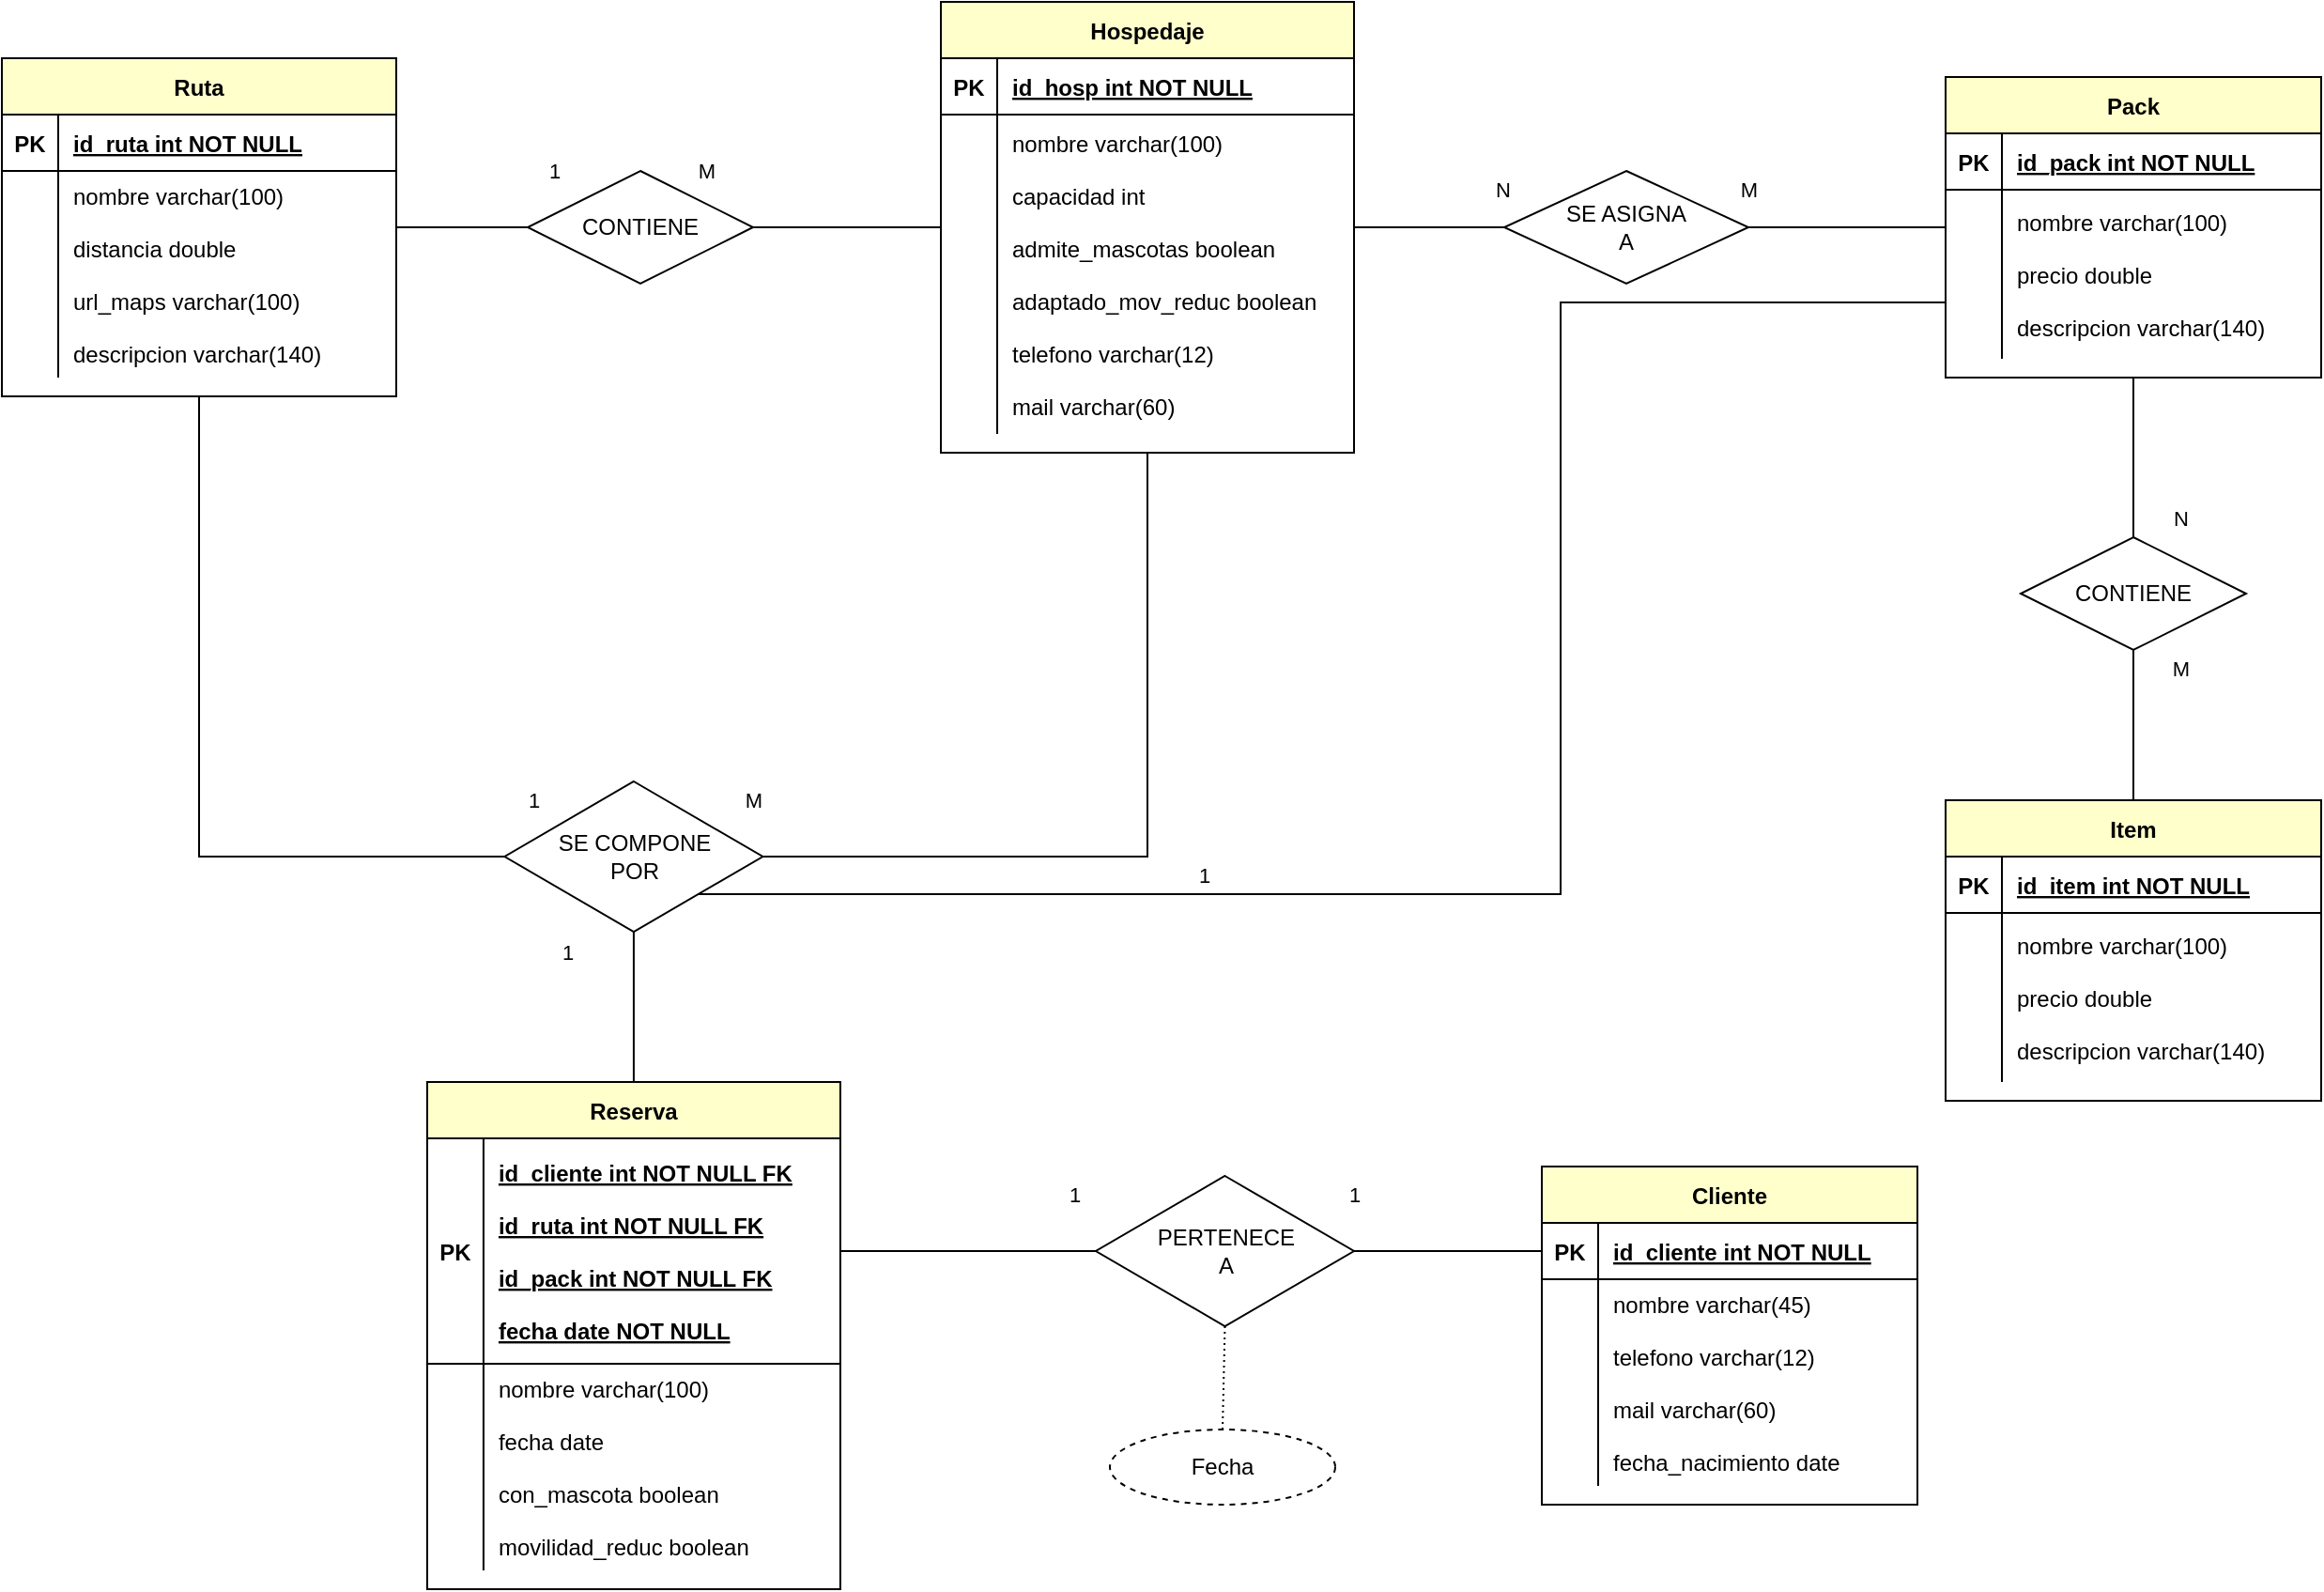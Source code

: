 <mxfile version="26.2.12">
  <diagram id="R2lEEEUBdFMjLlhIrx00" name="Page-1">
    <mxGraphModel dx="2040" dy="2210" grid="1" gridSize="10" guides="1" tooltips="1" connect="1" arrows="1" fold="1" page="1" pageScale="1" pageWidth="850" pageHeight="1100" math="0" shadow="0" extFonts="Permanent Marker^https://fonts.googleapis.com/css?family=Permanent+Marker">
      <root>
        <mxCell id="0" />
        <mxCell id="1" parent="0" />
        <mxCell id="Zo_2bjMGARa7aGYyb3JN-71" value="Cliente" style="shape=table;startSize=30;container=1;collapsible=1;childLayout=tableLayout;fixedRows=1;rowLines=0;fontStyle=1;align=center;resizeLast=1;fillColor=#FFFFCC;" vertex="1" parent="1">
          <mxGeometry x="860" y="-440" width="200" height="180" as="geometry">
            <mxRectangle x="770" y="560" width="80" height="30" as="alternateBounds" />
          </mxGeometry>
        </mxCell>
        <mxCell id="Zo_2bjMGARa7aGYyb3JN-72" value="" style="shape=partialRectangle;collapsible=0;dropTarget=0;pointerEvents=0;fillColor=none;points=[[0,0.5],[1,0.5]];portConstraint=eastwest;top=0;left=0;right=0;bottom=1;" vertex="1" parent="Zo_2bjMGARa7aGYyb3JN-71">
          <mxGeometry y="30" width="200" height="30" as="geometry" />
        </mxCell>
        <mxCell id="Zo_2bjMGARa7aGYyb3JN-73" value="PK" style="shape=partialRectangle;overflow=hidden;connectable=0;fillColor=none;top=0;left=0;bottom=0;right=0;fontStyle=1;" vertex="1" parent="Zo_2bjMGARa7aGYyb3JN-72">
          <mxGeometry width="30" height="30" as="geometry">
            <mxRectangle width="30" height="30" as="alternateBounds" />
          </mxGeometry>
        </mxCell>
        <mxCell id="Zo_2bjMGARa7aGYyb3JN-74" value="id_cliente int NOT NULL" style="shape=partialRectangle;overflow=hidden;connectable=0;fillColor=none;top=0;left=0;bottom=0;right=0;align=left;spacingLeft=6;fontStyle=5;" vertex="1" parent="Zo_2bjMGARa7aGYyb3JN-72">
          <mxGeometry x="30" width="170" height="30" as="geometry">
            <mxRectangle width="170" height="30" as="alternateBounds" />
          </mxGeometry>
        </mxCell>
        <mxCell id="Zo_2bjMGARa7aGYyb3JN-75" value="" style="shape=partialRectangle;collapsible=0;dropTarget=0;pointerEvents=0;fillColor=none;points=[[0,0.5],[1,0.5]];portConstraint=eastwest;top=0;left=0;right=0;bottom=0;" vertex="1" parent="Zo_2bjMGARa7aGYyb3JN-71">
          <mxGeometry y="60" width="200" height="110" as="geometry" />
        </mxCell>
        <mxCell id="Zo_2bjMGARa7aGYyb3JN-76" value="" style="shape=partialRectangle;overflow=hidden;connectable=0;fillColor=none;top=0;left=0;bottom=0;right=0;" vertex="1" parent="Zo_2bjMGARa7aGYyb3JN-75">
          <mxGeometry width="30" height="110" as="geometry">
            <mxRectangle width="30" height="110" as="alternateBounds" />
          </mxGeometry>
        </mxCell>
        <mxCell id="Zo_2bjMGARa7aGYyb3JN-77" value="nombre varchar(45)&#xa;&#xa;telefono varchar(12)&#xa;&#xa;mail varchar(60)&#xa;&#xa;fecha_nacimiento date" style="shape=partialRectangle;overflow=hidden;connectable=0;fillColor=none;top=0;left=0;bottom=0;right=0;align=left;spacingLeft=6;" vertex="1" parent="Zo_2bjMGARa7aGYyb3JN-75">
          <mxGeometry x="30" width="170" height="110" as="geometry">
            <mxRectangle width="170" height="110" as="alternateBounds" />
          </mxGeometry>
        </mxCell>
        <mxCell id="Zo_2bjMGARa7aGYyb3JN-78" value="Hospedaje" style="shape=table;startSize=30;container=1;collapsible=1;childLayout=tableLayout;fixedRows=1;rowLines=0;fontStyle=1;align=center;resizeLast=1;fillColor=#FFFFCC;" vertex="1" parent="1">
          <mxGeometry x="540" y="-1060" width="220" height="240" as="geometry">
            <mxRectangle x="565" y="80" width="100" height="30" as="alternateBounds" />
          </mxGeometry>
        </mxCell>
        <mxCell id="Zo_2bjMGARa7aGYyb3JN-79" value="" style="shape=partialRectangle;collapsible=0;dropTarget=0;pointerEvents=0;fillColor=none;points=[[0,0.5],[1,0.5]];portConstraint=eastwest;top=0;left=0;right=0;bottom=1;" vertex="1" parent="Zo_2bjMGARa7aGYyb3JN-78">
          <mxGeometry y="30" width="220" height="30" as="geometry" />
        </mxCell>
        <mxCell id="Zo_2bjMGARa7aGYyb3JN-80" value="PK" style="shape=partialRectangle;overflow=hidden;connectable=0;fillColor=none;top=0;left=0;bottom=0;right=0;fontStyle=1;" vertex="1" parent="Zo_2bjMGARa7aGYyb3JN-79">
          <mxGeometry width="30" height="30" as="geometry">
            <mxRectangle width="30" height="30" as="alternateBounds" />
          </mxGeometry>
        </mxCell>
        <mxCell id="Zo_2bjMGARa7aGYyb3JN-81" value="id_hosp int NOT NULL" style="shape=partialRectangle;overflow=hidden;connectable=0;fillColor=none;top=0;left=0;bottom=0;right=0;align=left;spacingLeft=6;fontStyle=5;" vertex="1" parent="Zo_2bjMGARa7aGYyb3JN-79">
          <mxGeometry x="30" width="190" height="30" as="geometry">
            <mxRectangle width="190" height="30" as="alternateBounds" />
          </mxGeometry>
        </mxCell>
        <mxCell id="Zo_2bjMGARa7aGYyb3JN-82" value="" style="shape=partialRectangle;collapsible=0;dropTarget=0;pointerEvents=0;fillColor=none;points=[[0,0.5],[1,0.5]];portConstraint=eastwest;top=0;left=0;right=0;bottom=0;" vertex="1" parent="Zo_2bjMGARa7aGYyb3JN-78">
          <mxGeometry y="60" width="220" height="170" as="geometry" />
        </mxCell>
        <mxCell id="Zo_2bjMGARa7aGYyb3JN-83" value="" style="shape=partialRectangle;overflow=hidden;connectable=0;fillColor=none;top=0;left=0;bottom=0;right=0;" vertex="1" parent="Zo_2bjMGARa7aGYyb3JN-82">
          <mxGeometry width="30" height="170" as="geometry">
            <mxRectangle width="30" height="170" as="alternateBounds" />
          </mxGeometry>
        </mxCell>
        <mxCell id="Zo_2bjMGARa7aGYyb3JN-84" value="nombre varchar(100)&#xa;&#xa;capacidad int&#xa;&#xa;admite_mascotas boolean&#xa;&#xa;adaptado_mov_reduc boolean&#xa;&#xa;telefono varchar(12)&#xa;&#xa;mail varchar(60)" style="shape=partialRectangle;overflow=hidden;connectable=0;fillColor=none;top=0;left=0;bottom=0;right=0;align=left;spacingLeft=6;" vertex="1" parent="Zo_2bjMGARa7aGYyb3JN-82">
          <mxGeometry x="30" width="190" height="170" as="geometry">
            <mxRectangle width="190" height="170" as="alternateBounds" />
          </mxGeometry>
        </mxCell>
        <mxCell id="Zo_2bjMGARa7aGYyb3JN-85" value="Ruta" style="shape=table;startSize=30;container=1;collapsible=1;childLayout=tableLayout;fixedRows=1;rowLines=0;fontStyle=1;align=center;resizeLast=1;fillColor=#FFFFCC;" vertex="1" parent="1">
          <mxGeometry x="40" y="-1030" width="210" height="180" as="geometry">
            <mxRectangle x="80" y="80" width="70" height="30" as="alternateBounds" />
          </mxGeometry>
        </mxCell>
        <mxCell id="Zo_2bjMGARa7aGYyb3JN-86" value="" style="shape=partialRectangle;collapsible=0;dropTarget=0;pointerEvents=0;fillColor=none;points=[[0,0.5],[1,0.5]];portConstraint=eastwest;top=0;left=0;right=0;bottom=1;" vertex="1" parent="Zo_2bjMGARa7aGYyb3JN-85">
          <mxGeometry y="30" width="210" height="30" as="geometry" />
        </mxCell>
        <mxCell id="Zo_2bjMGARa7aGYyb3JN-87" value="PK" style="shape=partialRectangle;overflow=hidden;connectable=0;fillColor=none;top=0;left=0;bottom=0;right=0;fontStyle=1;" vertex="1" parent="Zo_2bjMGARa7aGYyb3JN-86">
          <mxGeometry width="30" height="30" as="geometry">
            <mxRectangle width="30" height="30" as="alternateBounds" />
          </mxGeometry>
        </mxCell>
        <mxCell id="Zo_2bjMGARa7aGYyb3JN-88" value="id_ruta int NOT NULL" style="shape=partialRectangle;overflow=hidden;connectable=0;fillColor=none;top=0;left=0;bottom=0;right=0;align=left;spacingLeft=6;fontStyle=5;" vertex="1" parent="Zo_2bjMGARa7aGYyb3JN-86">
          <mxGeometry x="30" width="180" height="30" as="geometry">
            <mxRectangle width="180" height="30" as="alternateBounds" />
          </mxGeometry>
        </mxCell>
        <mxCell id="Zo_2bjMGARa7aGYyb3JN-89" value="" style="shape=partialRectangle;collapsible=0;dropTarget=0;pointerEvents=0;fillColor=none;points=[[0,0.5],[1,0.5]];portConstraint=eastwest;top=0;left=0;right=0;bottom=0;" vertex="1" parent="Zo_2bjMGARa7aGYyb3JN-85">
          <mxGeometry y="60" width="210" height="110" as="geometry" />
        </mxCell>
        <mxCell id="Zo_2bjMGARa7aGYyb3JN-90" value="" style="shape=partialRectangle;overflow=hidden;connectable=0;fillColor=none;top=0;left=0;bottom=0;right=0;" vertex="1" parent="Zo_2bjMGARa7aGYyb3JN-89">
          <mxGeometry width="30" height="110" as="geometry">
            <mxRectangle width="30" height="110" as="alternateBounds" />
          </mxGeometry>
        </mxCell>
        <mxCell id="Zo_2bjMGARa7aGYyb3JN-91" value="nombre varchar(100)&#xa;&#xa;distancia double&#xa;&#xa;url_maps varchar(100)&#xa;&#xa;descripcion varchar(140)" style="shape=partialRectangle;overflow=hidden;connectable=0;fillColor=none;top=0;left=0;bottom=0;right=0;align=left;spacingLeft=6;" vertex="1" parent="Zo_2bjMGARa7aGYyb3JN-89">
          <mxGeometry x="30" width="180" height="110" as="geometry">
            <mxRectangle width="180" height="110" as="alternateBounds" />
          </mxGeometry>
        </mxCell>
        <mxCell id="Zo_2bjMGARa7aGYyb3JN-92" value="Item" style="shape=table;startSize=30;container=1;collapsible=1;childLayout=tableLayout;fixedRows=1;rowLines=0;fontStyle=1;align=center;resizeLast=1;fillColor=#FFFFCC;" vertex="1" parent="1">
          <mxGeometry x="1075" y="-635" width="200" height="160" as="geometry">
            <mxRectangle x="1115" y="400" width="60" height="30" as="alternateBounds" />
          </mxGeometry>
        </mxCell>
        <mxCell id="Zo_2bjMGARa7aGYyb3JN-93" value="" style="shape=partialRectangle;collapsible=0;dropTarget=0;pointerEvents=0;fillColor=none;points=[[0,0.5],[1,0.5]];portConstraint=eastwest;top=0;left=0;right=0;bottom=1;" vertex="1" parent="Zo_2bjMGARa7aGYyb3JN-92">
          <mxGeometry y="30" width="200" height="30" as="geometry" />
        </mxCell>
        <mxCell id="Zo_2bjMGARa7aGYyb3JN-94" value="PK" style="shape=partialRectangle;overflow=hidden;connectable=0;fillColor=none;top=0;left=0;bottom=0;right=0;fontStyle=1;" vertex="1" parent="Zo_2bjMGARa7aGYyb3JN-93">
          <mxGeometry width="30" height="30" as="geometry">
            <mxRectangle width="30" height="30" as="alternateBounds" />
          </mxGeometry>
        </mxCell>
        <mxCell id="Zo_2bjMGARa7aGYyb3JN-95" value="id_item int NOT NULL" style="shape=partialRectangle;overflow=hidden;connectable=0;fillColor=none;top=0;left=0;bottom=0;right=0;align=left;spacingLeft=6;fontStyle=5;" vertex="1" parent="Zo_2bjMGARa7aGYyb3JN-93">
          <mxGeometry x="30" width="170" height="30" as="geometry">
            <mxRectangle width="170" height="30" as="alternateBounds" />
          </mxGeometry>
        </mxCell>
        <mxCell id="Zo_2bjMGARa7aGYyb3JN-96" value="" style="shape=partialRectangle;collapsible=0;dropTarget=0;pointerEvents=0;fillColor=none;points=[[0,0.5],[1,0.5]];portConstraint=eastwest;top=0;left=0;right=0;bottom=0;" vertex="1" parent="Zo_2bjMGARa7aGYyb3JN-92">
          <mxGeometry y="60" width="200" height="90" as="geometry" />
        </mxCell>
        <mxCell id="Zo_2bjMGARa7aGYyb3JN-97" value="" style="shape=partialRectangle;overflow=hidden;connectable=0;fillColor=none;top=0;left=0;bottom=0;right=0;" vertex="1" parent="Zo_2bjMGARa7aGYyb3JN-96">
          <mxGeometry width="30" height="90" as="geometry">
            <mxRectangle width="30" height="90" as="alternateBounds" />
          </mxGeometry>
        </mxCell>
        <mxCell id="Zo_2bjMGARa7aGYyb3JN-98" value="nombre varchar(100)&#xa;&#xa;precio double&#xa;&#xa;descripcion varchar(140)" style="shape=partialRectangle;overflow=hidden;connectable=0;fillColor=none;top=0;left=0;bottom=0;right=0;align=left;spacingLeft=6;" vertex="1" parent="Zo_2bjMGARa7aGYyb3JN-96">
          <mxGeometry x="30" width="170" height="90" as="geometry">
            <mxRectangle width="170" height="90" as="alternateBounds" />
          </mxGeometry>
        </mxCell>
        <mxCell id="Zo_2bjMGARa7aGYyb3JN-99" value="Pack" style="shape=table;startSize=30;container=1;collapsible=1;childLayout=tableLayout;fixedRows=1;rowLines=0;fontStyle=1;align=center;resizeLast=1;fillColor=#FFFFCC;" vertex="1" parent="1">
          <mxGeometry x="1075" y="-1020" width="200" height="160" as="geometry">
            <mxRectangle x="1040" y="80" width="70" height="30" as="alternateBounds" />
          </mxGeometry>
        </mxCell>
        <mxCell id="Zo_2bjMGARa7aGYyb3JN-100" value="" style="shape=partialRectangle;collapsible=0;dropTarget=0;pointerEvents=0;fillColor=none;points=[[0,0.5],[1,0.5]];portConstraint=eastwest;top=0;left=0;right=0;bottom=1;" vertex="1" parent="Zo_2bjMGARa7aGYyb3JN-99">
          <mxGeometry y="30" width="200" height="30" as="geometry" />
        </mxCell>
        <mxCell id="Zo_2bjMGARa7aGYyb3JN-101" value="PK" style="shape=partialRectangle;overflow=hidden;connectable=0;fillColor=none;top=0;left=0;bottom=0;right=0;fontStyle=1;" vertex="1" parent="Zo_2bjMGARa7aGYyb3JN-100">
          <mxGeometry width="30" height="30" as="geometry">
            <mxRectangle width="30" height="30" as="alternateBounds" />
          </mxGeometry>
        </mxCell>
        <mxCell id="Zo_2bjMGARa7aGYyb3JN-102" value="id_pack int NOT NULL" style="shape=partialRectangle;overflow=hidden;connectable=0;fillColor=none;top=0;left=0;bottom=0;right=0;align=left;spacingLeft=6;fontStyle=5;" vertex="1" parent="Zo_2bjMGARa7aGYyb3JN-100">
          <mxGeometry x="30" width="170" height="30" as="geometry">
            <mxRectangle width="170" height="30" as="alternateBounds" />
          </mxGeometry>
        </mxCell>
        <mxCell id="Zo_2bjMGARa7aGYyb3JN-103" value="" style="shape=partialRectangle;collapsible=0;dropTarget=0;pointerEvents=0;fillColor=none;points=[[0,0.5],[1,0.5]];portConstraint=eastwest;top=0;left=0;right=0;bottom=0;" vertex="1" parent="Zo_2bjMGARa7aGYyb3JN-99">
          <mxGeometry y="60" width="200" height="90" as="geometry" />
        </mxCell>
        <mxCell id="Zo_2bjMGARa7aGYyb3JN-104" value="" style="shape=partialRectangle;overflow=hidden;connectable=0;fillColor=none;top=0;left=0;bottom=0;right=0;" vertex="1" parent="Zo_2bjMGARa7aGYyb3JN-103">
          <mxGeometry width="30" height="90" as="geometry">
            <mxRectangle width="30" height="90" as="alternateBounds" />
          </mxGeometry>
        </mxCell>
        <mxCell id="Zo_2bjMGARa7aGYyb3JN-105" value="nombre varchar(100)&#xa;&#xa;precio double&#xa;&#xa;descripcion varchar(140)" style="shape=partialRectangle;overflow=hidden;connectable=0;fillColor=none;top=0;left=0;bottom=0;right=0;align=left;spacingLeft=6;" vertex="1" parent="Zo_2bjMGARa7aGYyb3JN-103">
          <mxGeometry x="30" width="170" height="90" as="geometry">
            <mxRectangle width="170" height="90" as="alternateBounds" />
          </mxGeometry>
        </mxCell>
        <mxCell id="Zo_2bjMGARa7aGYyb3JN-106" value="Reserva" style="shape=table;startSize=30;container=1;collapsible=1;childLayout=tableLayout;fixedRows=1;rowLines=0;fontStyle=1;align=center;resizeLast=1;fillColor=#FFFFCC;" vertex="1" parent="1">
          <mxGeometry x="266.46" y="-485" width="220" height="270" as="geometry">
            <mxRectangle x="301.46" y="560" width="90" height="30" as="alternateBounds" />
          </mxGeometry>
        </mxCell>
        <mxCell id="Zo_2bjMGARa7aGYyb3JN-107" value="" style="shape=partialRectangle;collapsible=0;dropTarget=0;pointerEvents=0;fillColor=none;points=[[0,0.5],[1,0.5]];portConstraint=eastwest;top=0;left=0;right=0;bottom=1;" vertex="1" parent="Zo_2bjMGARa7aGYyb3JN-106">
          <mxGeometry y="30" width="220" height="120" as="geometry" />
        </mxCell>
        <mxCell id="Zo_2bjMGARa7aGYyb3JN-108" value="PK" style="shape=partialRectangle;overflow=hidden;connectable=0;fillColor=none;top=0;left=0;bottom=0;right=0;fontStyle=1;align=center;" vertex="1" parent="Zo_2bjMGARa7aGYyb3JN-107">
          <mxGeometry width="30" height="120" as="geometry">
            <mxRectangle width="30" height="120" as="alternateBounds" />
          </mxGeometry>
        </mxCell>
        <mxCell id="Zo_2bjMGARa7aGYyb3JN-109" value="id_cliente int NOT NULL FK&#xa;&#xa;id_ruta int NOT NULL FK&#xa;&#xa;id_pack int NOT NULL FK&#xa;&#xa;fecha date NOT NULL" style="shape=partialRectangle;overflow=hidden;connectable=0;fillColor=none;top=0;left=0;bottom=0;right=0;align=left;spacingLeft=6;fontStyle=5;" vertex="1" parent="Zo_2bjMGARa7aGYyb3JN-107">
          <mxGeometry x="30" width="190" height="120" as="geometry">
            <mxRectangle width="190" height="120" as="alternateBounds" />
          </mxGeometry>
        </mxCell>
        <mxCell id="Zo_2bjMGARa7aGYyb3JN-110" value="" style="shape=partialRectangle;collapsible=0;dropTarget=0;pointerEvents=0;fillColor=none;points=[[0,0.5],[1,0.5]];portConstraint=eastwest;top=0;left=0;right=0;bottom=0;" vertex="1" parent="Zo_2bjMGARa7aGYyb3JN-106">
          <mxGeometry y="150" width="220" height="110" as="geometry" />
        </mxCell>
        <mxCell id="Zo_2bjMGARa7aGYyb3JN-111" value="" style="shape=partialRectangle;overflow=hidden;connectable=0;fillColor=none;top=0;left=0;bottom=0;right=0;" vertex="1" parent="Zo_2bjMGARa7aGYyb3JN-110">
          <mxGeometry width="30" height="110" as="geometry">
            <mxRectangle width="30" height="110" as="alternateBounds" />
          </mxGeometry>
        </mxCell>
        <mxCell id="Zo_2bjMGARa7aGYyb3JN-112" value="nombre varchar(100)&#xa;&#xa;fecha date&#xa;&#xa;con_mascota boolean&#xa;&#xa;movilidad_reduc boolean" style="shape=partialRectangle;overflow=hidden;connectable=0;fillColor=none;top=0;left=0;bottom=0;right=0;align=left;spacingLeft=6;" vertex="1" parent="Zo_2bjMGARa7aGYyb3JN-110">
          <mxGeometry x="30" width="190" height="110" as="geometry">
            <mxRectangle width="190" height="110" as="alternateBounds" />
          </mxGeometry>
        </mxCell>
        <mxCell id="Zo_2bjMGARa7aGYyb3JN-113" value="" style="endArrow=none;html=1;rounded=0;exitX=1;exitY=0.5;exitDx=0;exitDy=0;entryX=0;entryY=0.5;entryDx=0;entryDy=0;" edge="1" parent="1" source="Zo_2bjMGARa7aGYyb3JN-85" target="Zo_2bjMGARa7aGYyb3JN-114">
          <mxGeometry relative="1" as="geometry">
            <mxPoint x="200" y="-855" as="sourcePoint" />
            <mxPoint x="300" y="-940" as="targetPoint" />
          </mxGeometry>
        </mxCell>
        <mxCell id="Zo_2bjMGARa7aGYyb3JN-117" value="1" style="edgeLabel;html=1;align=center;verticalAlign=middle;resizable=0;points=[];" vertex="1" connectable="0" parent="Zo_2bjMGARa7aGYyb3JN-113">
          <mxGeometry x="0.605" y="2" relative="1" as="geometry">
            <mxPoint x="28" y="-28" as="offset" />
          </mxGeometry>
        </mxCell>
        <mxCell id="Zo_2bjMGARa7aGYyb3JN-114" value="CONTIENE" style="shape=rhombus;perimeter=rhombusPerimeter;whiteSpace=wrap;html=1;align=center;" vertex="1" parent="1">
          <mxGeometry x="320" y="-970" width="120" height="60" as="geometry" />
        </mxCell>
        <mxCell id="Zo_2bjMGARa7aGYyb3JN-115" value="" style="endArrow=none;html=1;rounded=0;exitX=1;exitY=0.5;exitDx=0;exitDy=0;entryX=0;entryY=0.5;entryDx=0;entryDy=0;" edge="1" parent="1" source="Zo_2bjMGARa7aGYyb3JN-114" target="Zo_2bjMGARa7aGYyb3JN-78">
          <mxGeometry relative="1" as="geometry">
            <mxPoint x="460" y="-926.18" as="sourcePoint" />
            <mxPoint x="600" y="-926.18" as="targetPoint" />
          </mxGeometry>
        </mxCell>
        <mxCell id="Zo_2bjMGARa7aGYyb3JN-116" value="M" style="edgeLabel;html=1;align=center;verticalAlign=middle;resizable=0;points=[];" vertex="1" connectable="0" parent="Zo_2bjMGARa7aGYyb3JN-115">
          <mxGeometry x="0.146" y="-2" relative="1" as="geometry">
            <mxPoint x="-83" y="-32" as="offset" />
          </mxGeometry>
        </mxCell>
        <mxCell id="Zo_2bjMGARa7aGYyb3JN-118" value="" style="endArrow=none;html=1;rounded=0;exitX=0.5;exitY=1;exitDx=0;exitDy=0;entryX=0;entryY=0.5;entryDx=0;entryDy=0;" edge="1" parent="1" target="Zo_2bjMGARa7aGYyb3JN-120" source="Zo_2bjMGARa7aGYyb3JN-85">
          <mxGeometry relative="1" as="geometry">
            <mxPoint x="172.5" y="-755" as="sourcePoint" />
            <mxPoint x="292.5" y="-755" as="targetPoint" />
            <Array as="points">
              <mxPoint x="145" y="-605" />
            </Array>
          </mxGeometry>
        </mxCell>
        <mxCell id="Zo_2bjMGARa7aGYyb3JN-119" value="1" style="edgeLabel;html=1;align=center;verticalAlign=middle;resizable=0;points=[];" vertex="1" connectable="0" parent="Zo_2bjMGARa7aGYyb3JN-118">
          <mxGeometry x="0.605" y="2" relative="1" as="geometry">
            <mxPoint x="96" y="-28" as="offset" />
          </mxGeometry>
        </mxCell>
        <mxCell id="Zo_2bjMGARa7aGYyb3JN-120" value="SE COMPONE&lt;div&gt;POR&lt;/div&gt;" style="shape=rhombus;perimeter=rhombusPerimeter;whiteSpace=wrap;html=1;align=center;" vertex="1" parent="1">
          <mxGeometry x="307.71" y="-645" width="137.5" height="80" as="geometry" />
        </mxCell>
        <mxCell id="Zo_2bjMGARa7aGYyb3JN-121" value="" style="endArrow=none;html=1;rounded=0;exitX=1;exitY=0.5;exitDx=0;exitDy=0;entryX=0.5;entryY=1;entryDx=0;entryDy=0;" edge="1" parent="1" source="Zo_2bjMGARa7aGYyb3JN-120" target="Zo_2bjMGARa7aGYyb3JN-78">
          <mxGeometry relative="1" as="geometry">
            <mxPoint x="452.5" y="-741.18" as="sourcePoint" />
            <mxPoint x="587.5" y="-755" as="targetPoint" />
            <Array as="points">
              <mxPoint x="650" y="-605" />
            </Array>
          </mxGeometry>
        </mxCell>
        <mxCell id="Zo_2bjMGARa7aGYyb3JN-122" value="M" style="edgeLabel;html=1;align=center;verticalAlign=middle;resizable=0;points=[];" vertex="1" connectable="0" parent="Zo_2bjMGARa7aGYyb3JN-121">
          <mxGeometry x="0.146" y="-2" relative="1" as="geometry">
            <mxPoint x="-212" y="5" as="offset" />
          </mxGeometry>
        </mxCell>
        <mxCell id="Zo_2bjMGARa7aGYyb3JN-123" value="" style="endArrow=none;html=1;rounded=0;exitX=0.5;exitY=0;exitDx=0;exitDy=0;entryX=0.5;entryY=1;entryDx=0;entryDy=0;" edge="1" parent="1" source="Zo_2bjMGARa7aGYyb3JN-106" target="Zo_2bjMGARa7aGYyb3JN-120">
          <mxGeometry relative="1" as="geometry">
            <mxPoint x="355.21" y="-525" as="sourcePoint" />
            <mxPoint x="495.21" y="-525" as="targetPoint" />
          </mxGeometry>
        </mxCell>
        <mxCell id="Zo_2bjMGARa7aGYyb3JN-124" value="1" style="edgeLabel;html=1;align=center;verticalAlign=middle;resizable=0;points=[];" vertex="1" connectable="0" parent="Zo_2bjMGARa7aGYyb3JN-123">
          <mxGeometry x="0.605" y="2" relative="1" as="geometry">
            <mxPoint x="-34" y="-5" as="offset" />
          </mxGeometry>
        </mxCell>
        <mxCell id="Zo_2bjMGARa7aGYyb3JN-125" value="" style="endArrow=none;html=1;rounded=0;exitX=1;exitY=0.5;exitDx=0;exitDy=0;entryX=0;entryY=0.5;entryDx=0;entryDy=0;" edge="1" parent="1" target="Zo_2bjMGARa7aGYyb3JN-127" source="Zo_2bjMGARa7aGYyb3JN-78">
          <mxGeometry relative="1" as="geometry">
            <mxPoint x="710" y="-940" as="sourcePoint" />
            <mxPoint x="830" y="-940" as="targetPoint" />
          </mxGeometry>
        </mxCell>
        <mxCell id="Zo_2bjMGARa7aGYyb3JN-126" value="N" style="edgeLabel;html=1;align=center;verticalAlign=middle;resizable=0;points=[];" vertex="1" connectable="0" parent="Zo_2bjMGARa7aGYyb3JN-125">
          <mxGeometry x="0.605" y="2" relative="1" as="geometry">
            <mxPoint x="15" y="-18" as="offset" />
          </mxGeometry>
        </mxCell>
        <mxCell id="Zo_2bjMGARa7aGYyb3JN-127" value="SE ASIGNA&lt;div&gt;A&lt;/div&gt;" style="shape=rhombus;perimeter=rhombusPerimeter;whiteSpace=wrap;html=1;align=center;" vertex="1" parent="1">
          <mxGeometry x="840" y="-970" width="130" height="60" as="geometry" />
        </mxCell>
        <mxCell id="Zo_2bjMGARa7aGYyb3JN-128" value="" style="endArrow=none;html=1;rounded=0;exitX=1;exitY=0.5;exitDx=0;exitDy=0;entryX=0;entryY=0.5;entryDx=0;entryDy=0;" edge="1" parent="1" source="Zo_2bjMGARa7aGYyb3JN-127" target="Zo_2bjMGARa7aGYyb3JN-99">
          <mxGeometry relative="1" as="geometry">
            <mxPoint x="990" y="-926.18" as="sourcePoint" />
            <mxPoint x="1125" y="-940" as="targetPoint" />
          </mxGeometry>
        </mxCell>
        <mxCell id="Zo_2bjMGARa7aGYyb3JN-129" value="M" style="edgeLabel;html=1;align=center;verticalAlign=middle;resizable=0;points=[];" vertex="1" connectable="0" parent="Zo_2bjMGARa7aGYyb3JN-128">
          <mxGeometry x="0.146" y="-2" relative="1" as="geometry">
            <mxPoint x="-60" y="-22" as="offset" />
          </mxGeometry>
        </mxCell>
        <mxCell id="Zo_2bjMGARa7aGYyb3JN-130" value="CONTIENE" style="shape=rhombus;perimeter=rhombusPerimeter;whiteSpace=wrap;html=1;align=center;" vertex="1" parent="1">
          <mxGeometry x="1115" y="-775" width="120" height="60" as="geometry" />
        </mxCell>
        <mxCell id="Zo_2bjMGARa7aGYyb3JN-133" value="" style="endArrow=none;html=1;rounded=0;exitX=0.5;exitY=0;exitDx=0;exitDy=0;entryX=0.5;entryY=1;entryDx=0;entryDy=0;" edge="1" parent="1" source="Zo_2bjMGARa7aGYyb3JN-130" target="Zo_2bjMGARa7aGYyb3JN-99">
          <mxGeometry relative="1" as="geometry">
            <mxPoint x="735" y="-855.59" as="sourcePoint" />
            <mxPoint x="880" y="-855.59" as="targetPoint" />
          </mxGeometry>
        </mxCell>
        <mxCell id="Zo_2bjMGARa7aGYyb3JN-134" value="N" style="edgeLabel;html=1;align=center;verticalAlign=middle;resizable=0;points=[];" vertex="1" connectable="0" parent="Zo_2bjMGARa7aGYyb3JN-133">
          <mxGeometry x="0.605" y="2" relative="1" as="geometry">
            <mxPoint x="27" y="58" as="offset" />
          </mxGeometry>
        </mxCell>
        <mxCell id="Zo_2bjMGARa7aGYyb3JN-135" value="" style="endArrow=none;html=1;rounded=0;exitX=0.5;exitY=1;exitDx=0;exitDy=0;entryX=0.5;entryY=0;entryDx=0;entryDy=0;" edge="1" parent="1" source="Zo_2bjMGARa7aGYyb3JN-130" target="Zo_2bjMGARa7aGYyb3JN-92">
          <mxGeometry relative="1" as="geometry">
            <mxPoint x="1135" y="-765" as="sourcePoint" />
            <mxPoint x="1235" y="-765" as="targetPoint" />
          </mxGeometry>
        </mxCell>
        <mxCell id="Zo_2bjMGARa7aGYyb3JN-136" value="M" style="edgeLabel;html=1;align=center;verticalAlign=middle;resizable=0;points=[];" vertex="1" connectable="0" parent="Zo_2bjMGARa7aGYyb3JN-135">
          <mxGeometry x="0.146" y="-2" relative="1" as="geometry">
            <mxPoint x="27" y="-36" as="offset" />
          </mxGeometry>
        </mxCell>
        <mxCell id="Zo_2bjMGARa7aGYyb3JN-137" value="" style="endArrow=none;html=1;rounded=0;dashed=1;dashPattern=1 2;exitX=0.5;exitY=1;exitDx=0;exitDy=0;entryX=0.5;entryY=0;entryDx=0;entryDy=0;" edge="1" parent="1" source="Zo_2bjMGARa7aGYyb3JN-139" target="Zo_2bjMGARa7aGYyb3JN-144">
          <mxGeometry relative="1" as="geometry">
            <mxPoint x="500" y="-145" as="sourcePoint" />
            <mxPoint x="691" y="-255" as="targetPoint" />
          </mxGeometry>
        </mxCell>
        <mxCell id="Zo_2bjMGARa7aGYyb3JN-139" value="PERTENECE&lt;div&gt;A&lt;/div&gt;" style="shape=rhombus;perimeter=rhombusPerimeter;whiteSpace=wrap;html=1;align=center;" vertex="1" parent="1">
          <mxGeometry x="622.5" y="-435" width="137.5" height="80" as="geometry" />
        </mxCell>
        <mxCell id="Zo_2bjMGARa7aGYyb3JN-140" value="" style="endArrow=none;html=1;rounded=0;exitX=0;exitY=0.5;exitDx=0;exitDy=0;entryX=1;entryY=0.5;entryDx=0;entryDy=0;" edge="1" parent="1" source="Zo_2bjMGARa7aGYyb3JN-139" target="Zo_2bjMGARa7aGYyb3JN-107">
          <mxGeometry relative="1" as="geometry">
            <mxPoint x="375.87" y="-85" as="sourcePoint" />
            <mxPoint x="375.87" y="-165" as="targetPoint" />
          </mxGeometry>
        </mxCell>
        <mxCell id="Zo_2bjMGARa7aGYyb3JN-141" value="1" style="edgeLabel;html=1;align=center;verticalAlign=middle;resizable=0;points=[];" vertex="1" connectable="0" parent="Zo_2bjMGARa7aGYyb3JN-140">
          <mxGeometry x="0.605" y="2" relative="1" as="geometry">
            <mxPoint x="97" y="-32" as="offset" />
          </mxGeometry>
        </mxCell>
        <mxCell id="Zo_2bjMGARa7aGYyb3JN-142" value="" style="endArrow=none;html=1;rounded=0;exitX=0;exitY=0.5;exitDx=0;exitDy=0;entryX=1;entryY=0.5;entryDx=0;entryDy=0;" edge="1" parent="1" source="Zo_2bjMGARa7aGYyb3JN-72" target="Zo_2bjMGARa7aGYyb3JN-139">
          <mxGeometry relative="1" as="geometry">
            <mxPoint x="375.87" y="45" as="sourcePoint" />
            <mxPoint x="375.87" y="-35" as="targetPoint" />
          </mxGeometry>
        </mxCell>
        <mxCell id="Zo_2bjMGARa7aGYyb3JN-143" value="1" style="edgeLabel;html=1;align=center;verticalAlign=middle;resizable=0;points=[];" vertex="1" connectable="0" parent="Zo_2bjMGARa7aGYyb3JN-142">
          <mxGeometry x="0.605" y="2" relative="1" as="geometry">
            <mxPoint x="-20" y="-32" as="offset" />
          </mxGeometry>
        </mxCell>
        <mxCell id="Zo_2bjMGARa7aGYyb3JN-144" value="Fecha" style="ellipse;whiteSpace=wrap;html=1;align=center;dashed=1;" vertex="1" parent="1">
          <mxGeometry x="630" y="-300" width="120" height="40" as="geometry" />
        </mxCell>
        <mxCell id="Zo_2bjMGARa7aGYyb3JN-145" value="" style="endArrow=none;html=1;rounded=0;exitX=1;exitY=1;exitDx=0;exitDy=0;entryX=0;entryY=0.75;entryDx=0;entryDy=0;" edge="1" parent="1" source="Zo_2bjMGARa7aGYyb3JN-120" target="Zo_2bjMGARa7aGYyb3JN-99">
          <mxGeometry relative="1" as="geometry">
            <mxPoint x="555" y="-540" as="sourcePoint" />
            <mxPoint x="760" y="-755" as="targetPoint" />
            <Array as="points">
              <mxPoint x="870" y="-585" />
              <mxPoint x="870" y="-900" />
            </Array>
          </mxGeometry>
        </mxCell>
        <mxCell id="Zo_2bjMGARa7aGYyb3JN-146" value="1" style="edgeLabel;html=1;align=center;verticalAlign=middle;resizable=0;points=[];" vertex="1" connectable="0" parent="Zo_2bjMGARa7aGYyb3JN-145">
          <mxGeometry x="0.146" y="-2" relative="1" as="geometry">
            <mxPoint x="-192" y="92" as="offset" />
          </mxGeometry>
        </mxCell>
      </root>
    </mxGraphModel>
  </diagram>
</mxfile>
